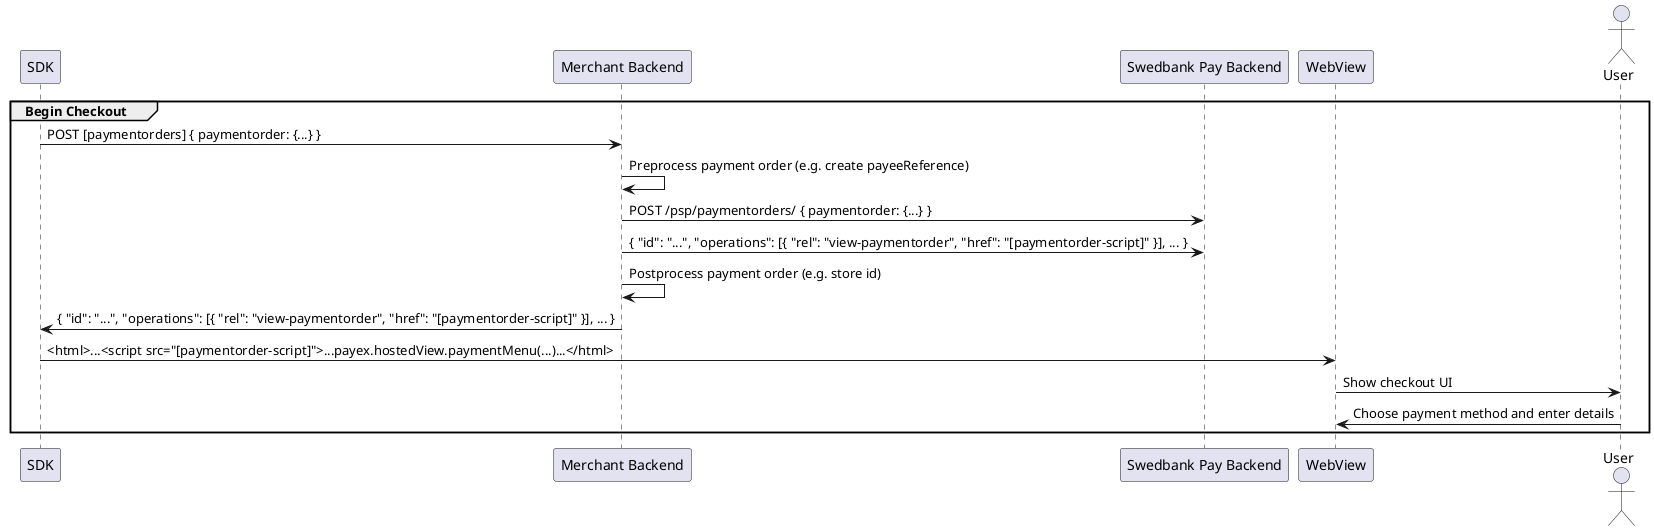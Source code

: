 @startuml

participant SDK
participant "Merchant Backend" as Back
participant "Swedbank Pay Backend" as SPBack
participant WebView
actor User

group Begin Checkout
  SDK -> Back : POST [paymentorders] { paymentorder: {...} }
  Back -> Back : Preprocess payment order (e.g. create payeeReference)
  Back -> SPBack : POST /psp/paymentorders/ { paymentorder: {...} }
  SPBack <- Back : { "id": "...", "operations": [{ "rel": "view-paymentorder", "href": "[paymentorder-script]" }], ... }
  Back -> Back : Postprocess payment order (e.g. store id)
  SDK <- Back : { "id": "...", "operations": [{ "rel": "view-paymentorder", "href": "[paymentorder-script]" }], ... }
  SDK -> WebView : <html>...<script src="[paymentorder-script]">...payex.hostedView.paymentMenu(...)...</html>
  WebView -> User : Show checkout UI
  User -> WebView : Choose payment method and enter details
end

@enduml
